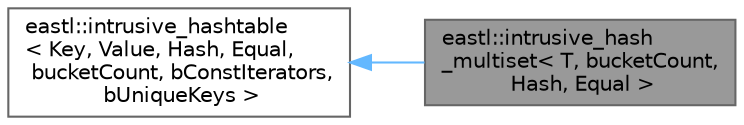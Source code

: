 digraph "eastl::intrusive_hash_multiset&lt; T, bucketCount, Hash, Equal &gt;"
{
 // LATEX_PDF_SIZE
  bgcolor="transparent";
  edge [fontname=Helvetica,fontsize=10,labelfontname=Helvetica,labelfontsize=10];
  node [fontname=Helvetica,fontsize=10,shape=box,height=0.2,width=0.4];
  rankdir="LR";
  Node1 [id="Node000001",label="eastl::intrusive_hash\l_multiset\< T, bucketCount,\l Hash, Equal \>",height=0.2,width=0.4,color="gray40", fillcolor="grey60", style="filled", fontcolor="black",tooltip=" "];
  Node2 -> Node1 [id="edge2_Node000001_Node000002",dir="back",color="steelblue1",style="solid",tooltip=" "];
  Node2 [id="Node000002",label="eastl::intrusive_hashtable\l\< Key, Value, Hash, Equal,\l bucketCount, bConstIterators,\l bUniqueKeys \>",height=0.2,width=0.4,color="gray40", fillcolor="white", style="filled",URL="$classeastl_1_1intrusive__hashtable.html",tooltip=" "];
}

